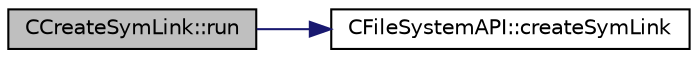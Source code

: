 digraph "CCreateSymLink::run"
{
 // LATEX_PDF_SIZE
  edge [fontname="Helvetica",fontsize="10",labelfontname="Helvetica",labelfontsize="10"];
  node [fontname="Helvetica",fontsize="10",shape=record];
  rankdir="LR";
  Node1 [label="CCreateSymLink::run",height=0.2,width=0.4,color="black", fillcolor="grey75", style="filled", fontcolor="black",tooltip=" "];
  Node1 -> Node2 [color="midnightblue",fontsize="10",style="solid",fontname="Helvetica"];
  Node2 [label="CFileSystemAPI::createSymLink",height=0.2,width=0.4,color="black", fillcolor="white", style="filled",URL="$classCFileSystemAPI.html#a9bdda0596184aa4a07ed18015bf703de",tooltip=" "];
}

